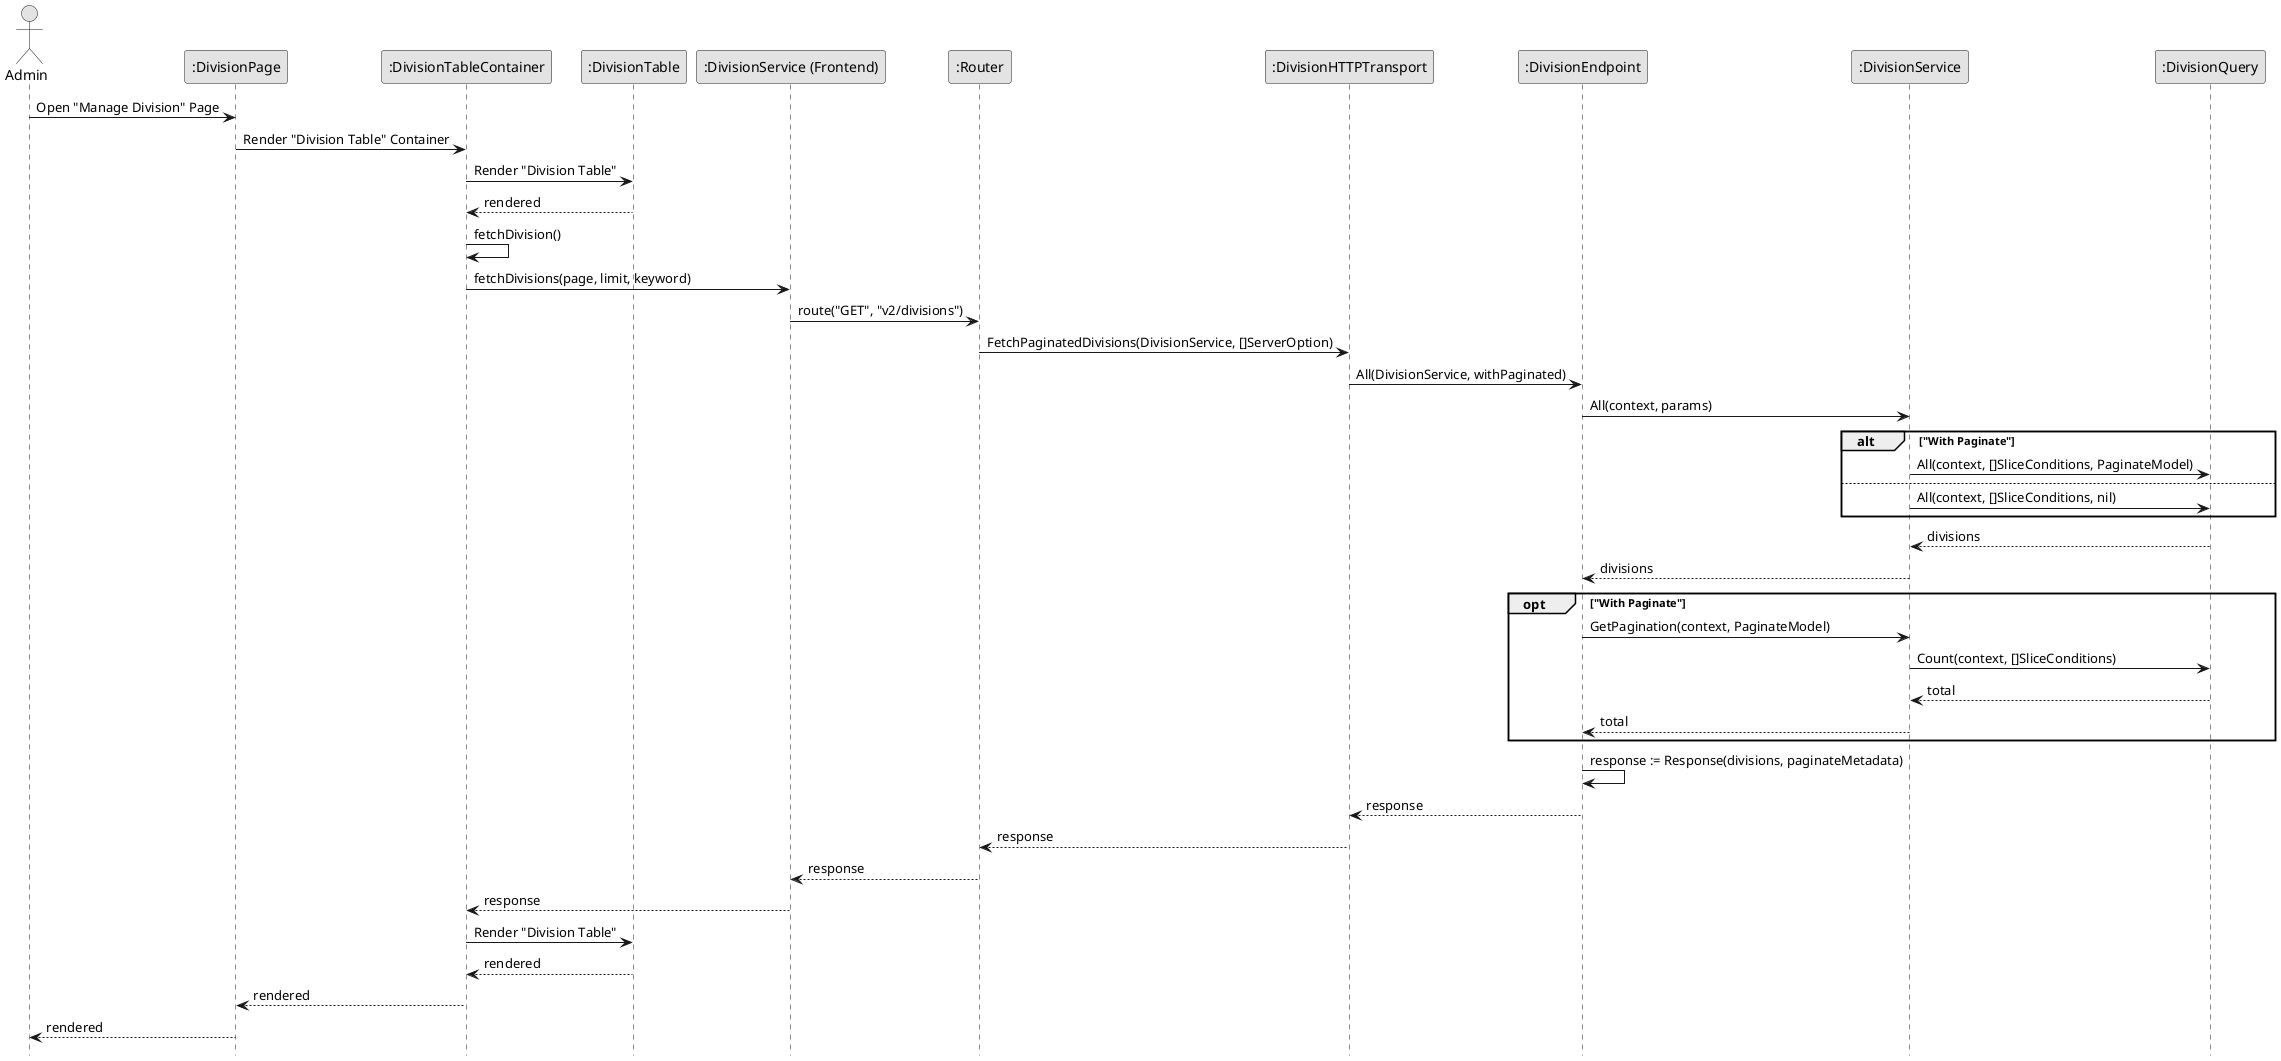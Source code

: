 @startuml GetDivision

skinparam Monochrome true
skinparam Shadowing false
hide footbox

actor Admin
participant ":DivisionPage" as DivisionPage
participant ":DivisionTableContainer" as DivisionTableContainer
participant ":DivisionTable" as DivisionTable
participant ":DivisionService (Frontend)" as FEDivisionService
participant ":Router" as Router
participant ":DivisionHTTPTransport" as DivisionHTTPTransport
participant ":DivisionEndpoint" as DivisionEndpoint
participant ":DivisionService" as DivisionService
participant ":DivisionQuery" as DivisionQuery

Admin->DivisionPage: Open "Manage Division" Page
DivisionPage->DivisionTableContainer: Render "Division Table" Container
DivisionTableContainer->DivisionTable: Render "Division Table"
DivisionTable-->DivisionTableContainer: rendered
DivisionTableContainer->DivisionTableContainer: fetchDivision()
DivisionTableContainer->FEDivisionService: fetchDivisions(page, limit, keyword)
FEDivisionService->Router: route("GET", "v2/divisions")
Router->DivisionHTTPTransport: FetchPaginatedDivisions(DivisionService, []ServerOption)
DivisionHTTPTransport->DivisionEndpoint: All(DivisionService, withPaginated)
DivisionEndpoint->DivisionService: All(context, params)

alt "With Paginate"
    DivisionService->DivisionQuery: All(context, []SliceConditions, PaginateModel)
else
    DivisionService->DivisionQuery: All(context, []SliceConditions, nil)
end
DivisionQuery-->DivisionService: divisions
DivisionService-->DivisionEndpoint: divisions

opt "With Paginate"
    DivisionEndpoint->DivisionService: GetPagination(context, PaginateModel)
    DivisionService->DivisionQuery: Count(context, []SliceConditions)
    DivisionQuery-->DivisionService: total
    DivisionService-->DivisionEndpoint: total
end

DivisionEndpoint->DivisionEndpoint: response := Response(divisions, paginateMetadata)
DivisionEndpoint-->DivisionHTTPTransport: response
DivisionHTTPTransport-->Router: response
Router-->FEDivisionService: response
FEDivisionService-->DivisionTableContainer: response
DivisionTableContainer->DivisionTable: Render "Division Table"
DivisionTable-->DivisionTableContainer: rendered
DivisionTableContainer-->DivisionPage: rendered
DivisionPage-->Admin: rendered

@enduml